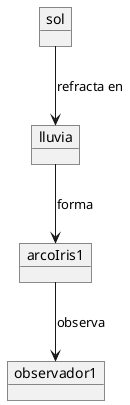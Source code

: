 @startuml
object sol {
}

object lluvia {
}

object arcoIris1 {
}

object observador1 {
}

sol --> lluvia : refracta en
lluvia --> arcoIris1 : forma
arcoIris1 --> observador1 : observa
@enduml
